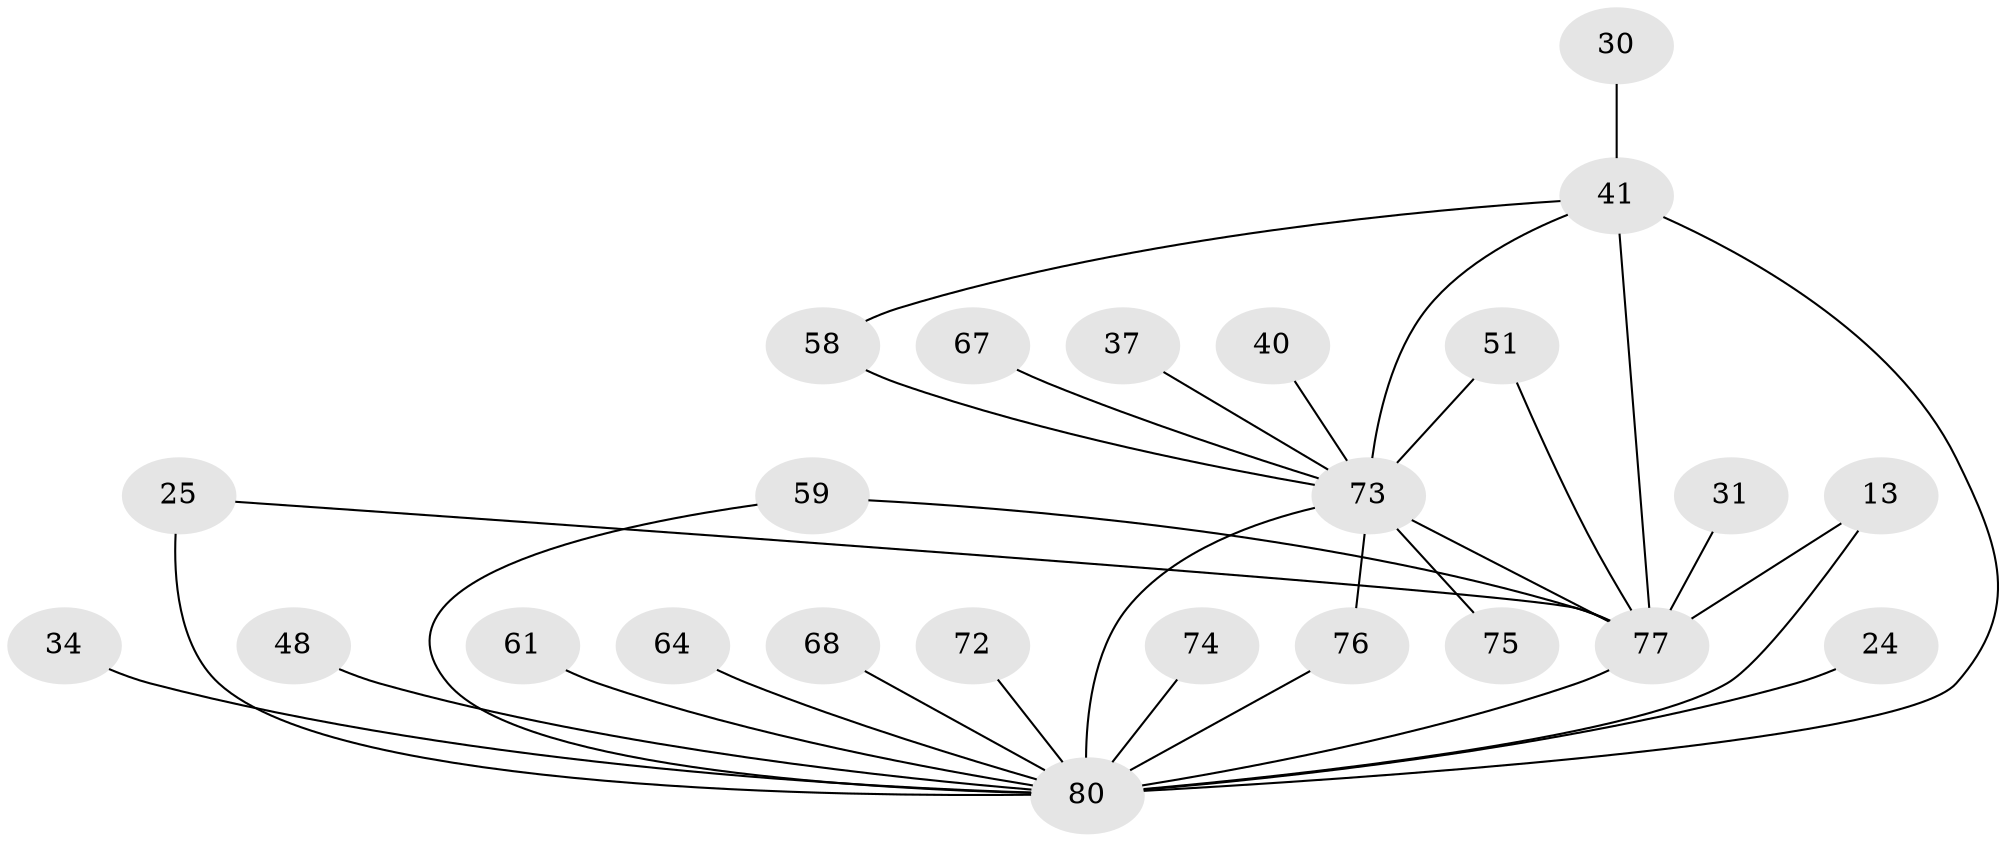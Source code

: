 // original degree distribution, {18: 0.05, 23: 0.0125, 17: 0.025, 22: 0.0125, 15: 0.0125, 14: 0.0125, 3: 0.2625, 6: 0.025, 2: 0.4875, 7: 0.0125, 4: 0.0625, 5: 0.025}
// Generated by graph-tools (version 1.1) at 2025/49/03/04/25 21:49:25]
// undirected, 24 vertices, 32 edges
graph export_dot {
graph [start="1"]
  node [color=gray90,style=filled];
  13;
  24;
  25 [super="+11"];
  30;
  31;
  34;
  37;
  40;
  41 [super="+27+4"];
  48;
  51;
  58 [super="+50"];
  59;
  61;
  64;
  67;
  68 [super="+49"];
  72;
  73 [super="+20+10+6"];
  74 [super="+26"];
  75;
  76;
  77 [super="+62+23+63+65+53+71"];
  80 [super="+52+45+22+79+56+28+33+43+69"];
  13 -- 80;
  13 -- 77;
  24 -- 80 [weight=2];
  25 -- 80 [weight=2];
  25 -- 77;
  30 -- 41 [weight=2];
  31 -- 77 [weight=2];
  34 -- 80 [weight=2];
  37 -- 73 [weight=2];
  40 -- 73 [weight=2];
  41 -- 80 [weight=13];
  41 -- 73 [weight=9];
  41 -- 77 [weight=7];
  41 -- 58 [weight=2];
  48 -- 80 [weight=2];
  51 -- 73;
  51 -- 77;
  58 -- 73;
  59 -- 80;
  59 -- 77;
  61 -- 80;
  64 -- 80 [weight=2];
  67 -- 73 [weight=2];
  68 -- 80 [weight=4];
  72 -- 80 [weight=2];
  73 -- 80 [weight=22];
  73 -- 75 [weight=2];
  73 -- 76;
  73 -- 77 [weight=18];
  74 -- 80 [weight=4];
  76 -- 80;
  77 -- 80 [weight=7];
}
